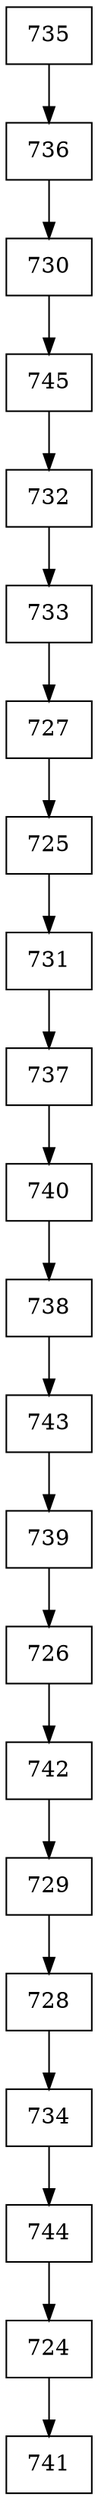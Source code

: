digraph G {
  node [shape=record];
  node0 [label="{735}"];
  node0 -> node1;
  node1 [label="{736}"];
  node1 -> node2;
  node2 [label="{730}"];
  node2 -> node3;
  node3 [label="{745}"];
  node3 -> node4;
  node4 [label="{732}"];
  node4 -> node5;
  node5 [label="{733}"];
  node5 -> node6;
  node6 [label="{727}"];
  node6 -> node7;
  node7 [label="{725}"];
  node7 -> node8;
  node8 [label="{731}"];
  node8 -> node9;
  node9 [label="{737}"];
  node9 -> node10;
  node10 [label="{740}"];
  node10 -> node11;
  node11 [label="{738}"];
  node11 -> node12;
  node12 [label="{743}"];
  node12 -> node13;
  node13 [label="{739}"];
  node13 -> node14;
  node14 [label="{726}"];
  node14 -> node15;
  node15 [label="{742}"];
  node15 -> node16;
  node16 [label="{729}"];
  node16 -> node17;
  node17 [label="{728}"];
  node17 -> node18;
  node18 [label="{734}"];
  node18 -> node19;
  node19 [label="{744}"];
  node19 -> node20;
  node20 [label="{724}"];
  node20 -> node21;
  node21 [label="{741}"];
}
